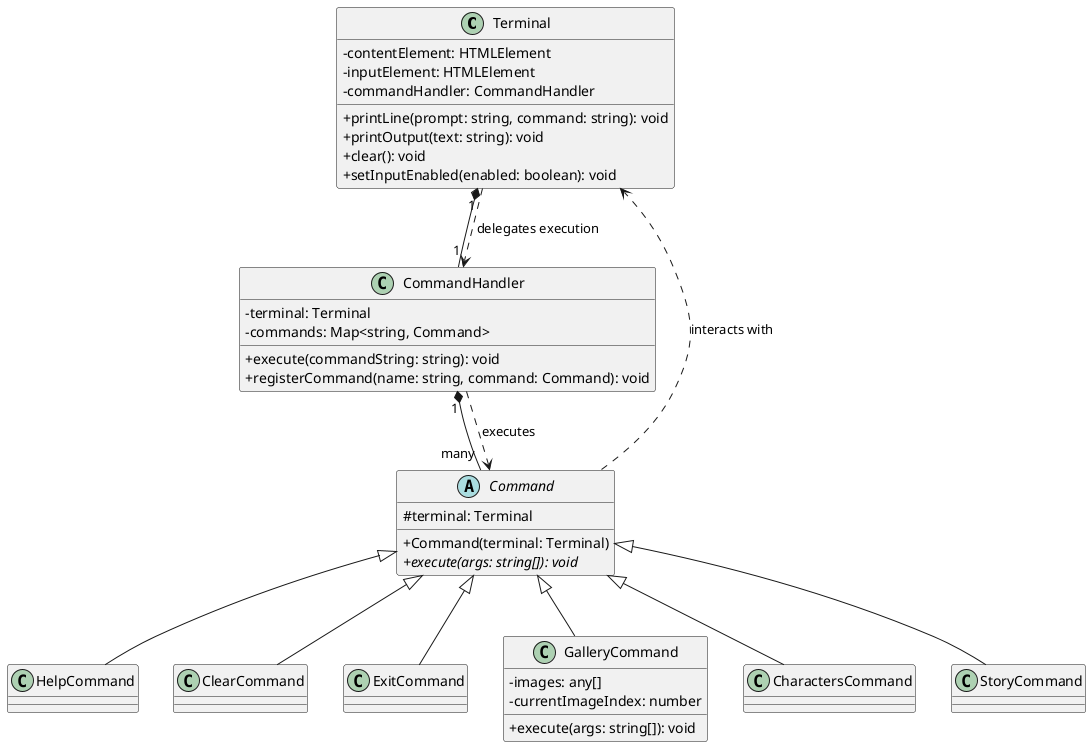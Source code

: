 @startuml

skinparam classAttributeIconSize 0

class Terminal {
  - contentElement: HTMLElement
  - inputElement: HTMLElement
  - commandHandler: CommandHandler
  + printLine(prompt: string, command: string): void
  + printOutput(text: string): void
  + clear(): void
  + setInputEnabled(enabled: boolean): void
}

class CommandHandler {
  - terminal: Terminal
  - commands: Map<string, Command>
  + execute(commandString: string): void
  + registerCommand(name: string, command: Command): void
}

abstract class Command {
  # terminal: Terminal
  + Command(terminal: Terminal)
  + {abstract} execute(args: string[]): void
}

class HelpCommand extends Command {}
class ClearCommand extends Command {}
class ExitCommand extends Command {}
class GalleryCommand extends Command {
  - images: any[]
  - currentImageIndex: number
  + execute(args: string[]): void
}
class CharactersCommand extends Command {}
class StoryCommand extends Command {}

Terminal "1" *-- "1" CommandHandler
CommandHandler "1" *-- "many" Command

Terminal ..> CommandHandler : delegates execution
CommandHandler ..> Command : executes
Command ..> Terminal : interacts with

@enduml
